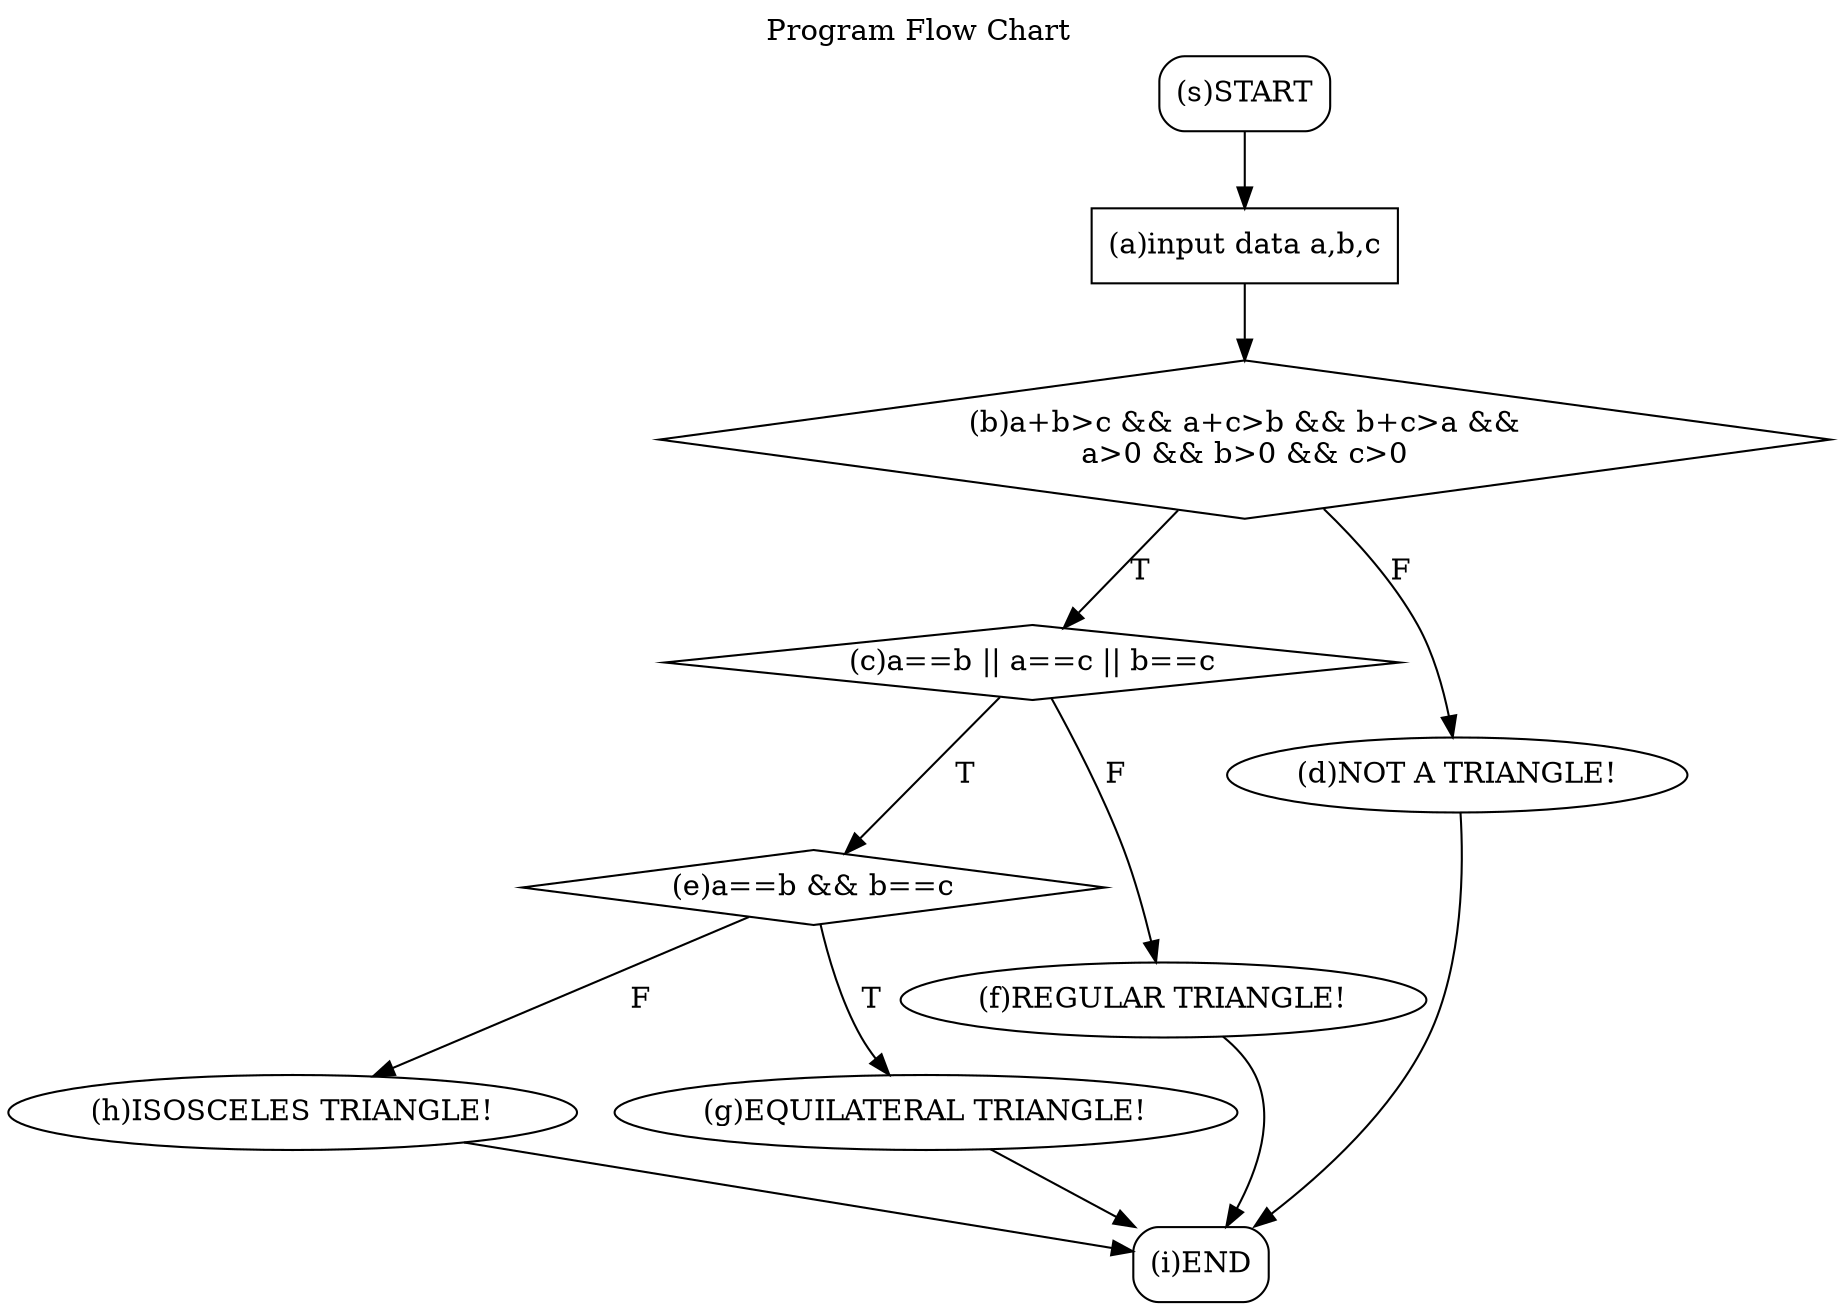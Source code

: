 digraph G {
	labelloc="t";
	label="Program Flow Chart";

	start[label="(s)START" shape="box" style="rounded"];
	end[label="(i)END" shape="box" style="rounded"];

	input_data[label="(a)input data a,b,c" shape="box"];
	check_triangle[label="(b)a+b>c && a+c>b && b+c>a &&\na>0 && b>0 && c>0" shape="diamond"];
	check_isosceles[label="(c)a==b || a==c || b==c" shape="diamond"];
	check_equilateral[label="(e)a==b && b==c" shape="diamond"];

	result_ntriangle[label="(d)NOT A TRIANGLE!"];
	result_gtriangle[label="(f)REGULAR TRIANGLE!"];
	result_isosceles[label="(h)ISOSCELES TRIANGLE!"];
	result_equilateral[label="(g)EQUILATERAL TRIANGLE!"];

	start->input_data;
	input_data->check_triangle;
	check_triangle->check_isosceles[label="T"];
	check_triangle->result_ntriangle[label="F"];
	check_isosceles->check_equilateral[label="T"];
	check_isosceles->result_gtriangle[label="F"];
	check_equilateral->result_equilateral[label="T"];
	check_equilateral->result_isosceles[label="F"];

	result_ntriangle->end;
	result_gtriangle->end;
	result_isosceles->end;
	result_equilateral->end;

}//digraph G


